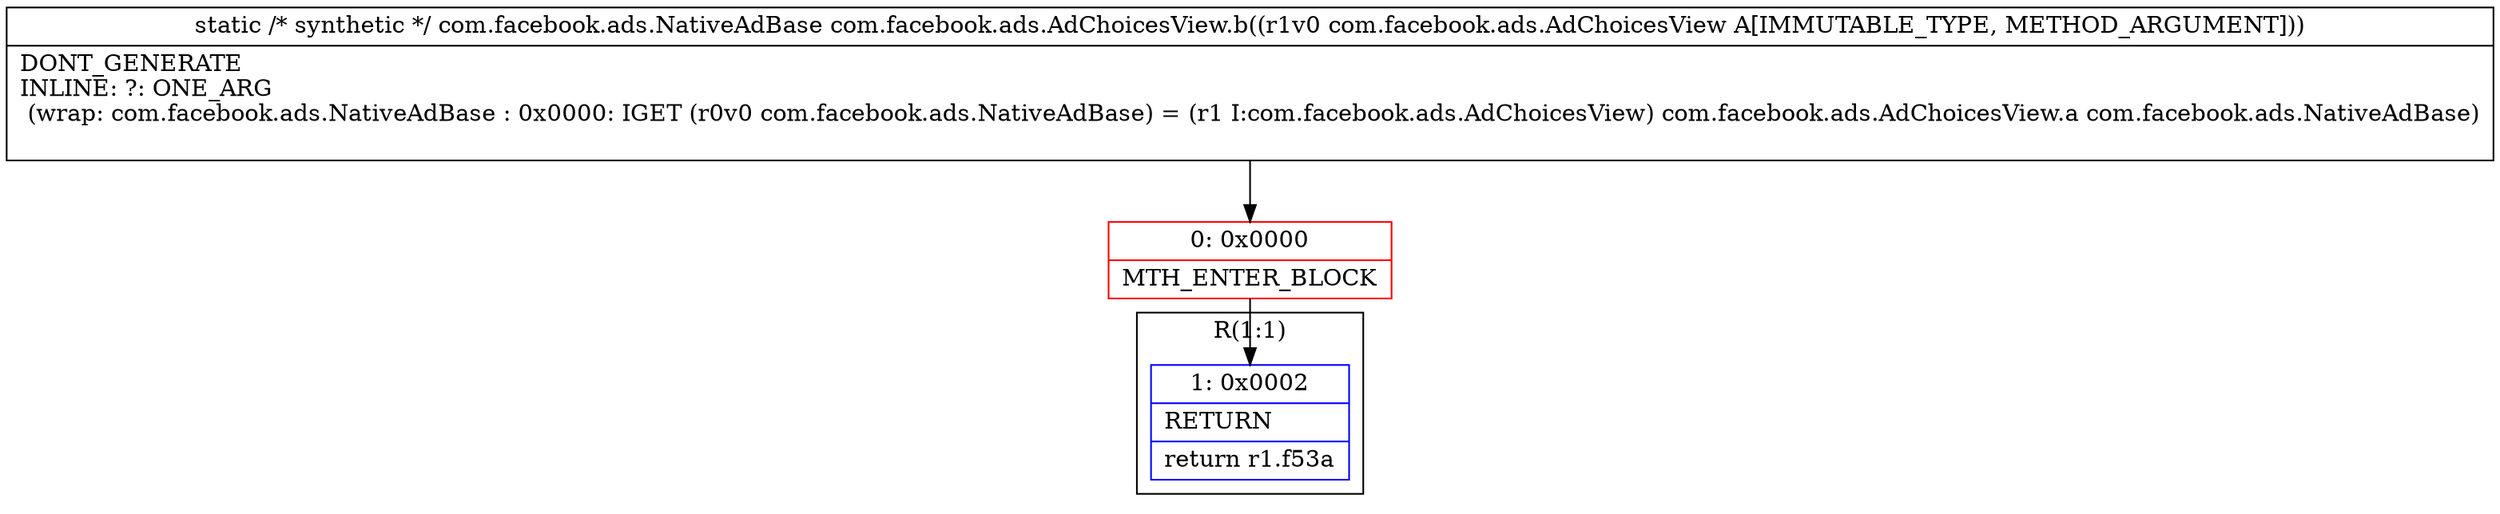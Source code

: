 digraph "CFG forcom.facebook.ads.AdChoicesView.b(Lcom\/facebook\/ads\/AdChoicesView;)Lcom\/facebook\/ads\/NativeAdBase;" {
subgraph cluster_Region_1661996962 {
label = "R(1:1)";
node [shape=record,color=blue];
Node_1 [shape=record,label="{1\:\ 0x0002|RETURN\l|return r1.f53a\l}"];
}
Node_0 [shape=record,color=red,label="{0\:\ 0x0000|MTH_ENTER_BLOCK\l}"];
MethodNode[shape=record,label="{static \/* synthetic *\/ com.facebook.ads.NativeAdBase com.facebook.ads.AdChoicesView.b((r1v0 com.facebook.ads.AdChoicesView A[IMMUTABLE_TYPE, METHOD_ARGUMENT]))  | DONT_GENERATE\lINLINE: ?: ONE_ARG  \l  (wrap: com.facebook.ads.NativeAdBase : 0x0000: IGET  (r0v0 com.facebook.ads.NativeAdBase) = (r1 I:com.facebook.ads.AdChoicesView) com.facebook.ads.AdChoicesView.a com.facebook.ads.NativeAdBase)\l\l}"];
MethodNode -> Node_0;
Node_0 -> Node_1;
}

